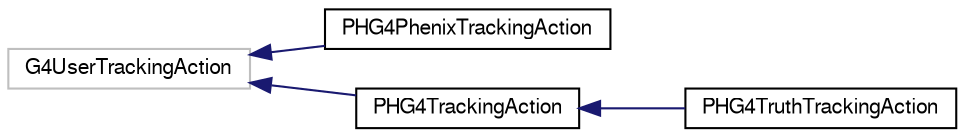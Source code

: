 digraph "Graphical Class Hierarchy"
{
  bgcolor="transparent";
  edge [fontname="FreeSans",fontsize="10",labelfontname="FreeSans",labelfontsize="10"];
  node [fontname="FreeSans",fontsize="10",shape=record];
  rankdir="LR";
  Node1 [label="G4UserTrackingAction",height=0.2,width=0.4,color="grey75"];
  Node1 -> Node2 [dir="back",color="midnightblue",fontsize="10",style="solid",fontname="FreeSans"];
  Node2 [label="PHG4PhenixTrackingAction",height=0.2,width=0.4,color="black",URL="$d0/ddf/classPHG4PhenixTrackingAction.html"];
  Node1 -> Node3 [dir="back",color="midnightblue",fontsize="10",style="solid",fontname="FreeSans"];
  Node3 [label="PHG4TrackingAction",height=0.2,width=0.4,color="black",URL="$df/d10/classPHG4TrackingAction.html"];
  Node3 -> Node4 [dir="back",color="midnightblue",fontsize="10",style="solid",fontname="FreeSans"];
  Node4 [label="PHG4TruthTrackingAction",height=0.2,width=0.4,color="black",URL="$db/d5c/classPHG4TruthTrackingAction.html"];
}
